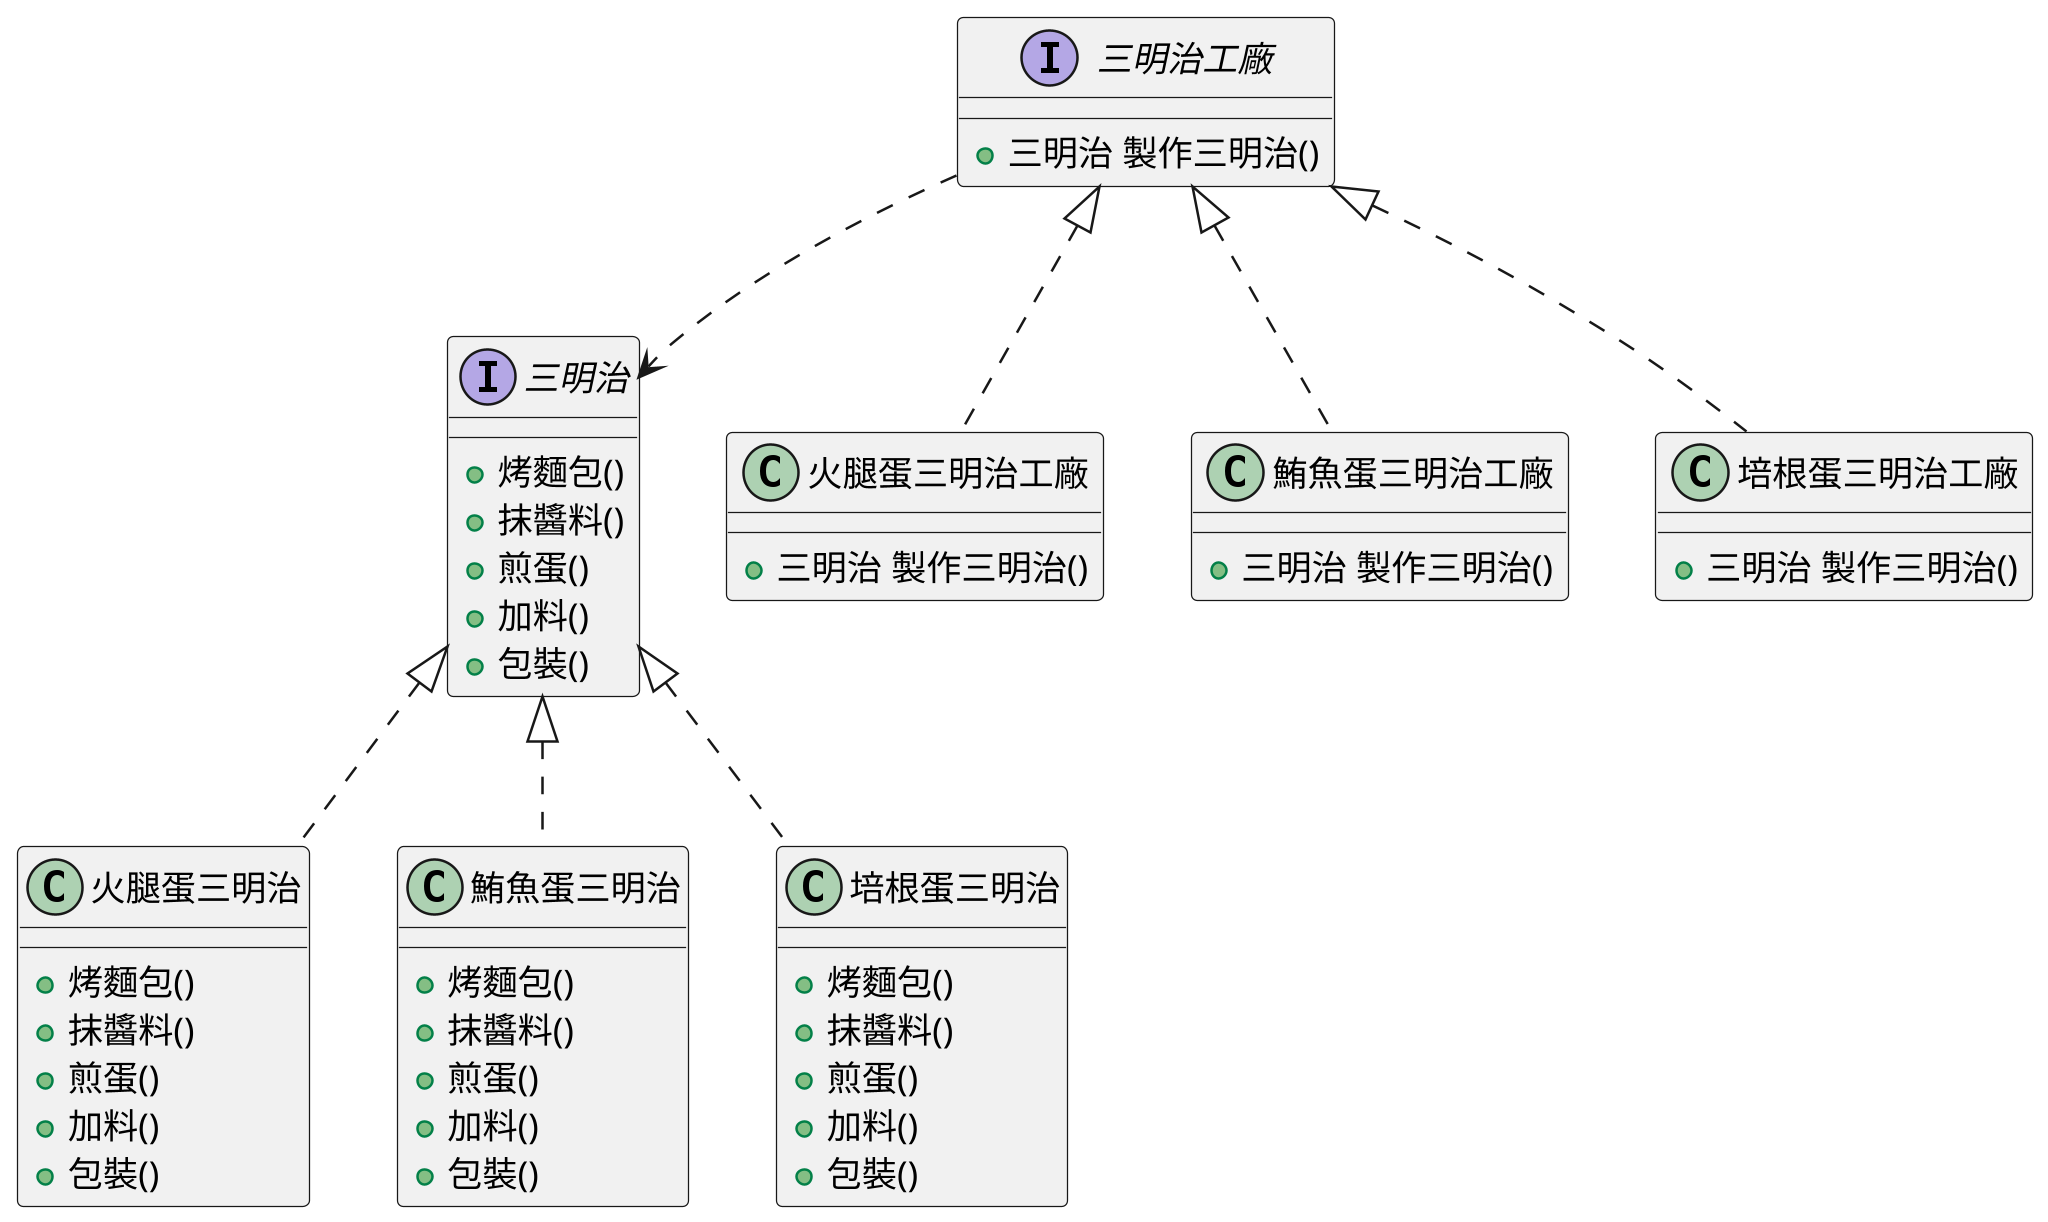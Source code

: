 @startuml

scale 2048*2048

skinparam defaultFontName "Noto Sans CJK TC Regular"

interface 三明治 {
	+ 烤麵包()
	+ 抹醬料()
	+ 煎蛋()
	+ 加料()
	+ 包裝()
}

class 火腿蛋三明治 {
	+ 烤麵包()
	+ 抹醬料()
	+ 煎蛋()
	+ 加料()
	+ 包裝()
}

class 鮪魚蛋三明治 {
	+ 烤麵包()
	+ 抹醬料()
	+ 煎蛋()
	+ 加料()
	+ 包裝()
}

class 培根蛋三明治 {
	+ 烤麵包()
	+ 抹醬料()
	+ 煎蛋()
	+ 加料()
	+ 包裝()
}

interface 三明治工廠 {
    + 三明治 製作三明治()
}

class 火腿蛋三明治工廠{
    + 三明治 製作三明治()
}

class 鮪魚蛋三明治工廠{
    + 三明治 製作三明治()
}

class 培根蛋三明治工廠{
    + 三明治 製作三明治()
}

三明治 <|.. 火腿蛋三明治
三明治 <|.. 鮪魚蛋三明治
三明治 <|.. 培根蛋三明治
三明治工廠 ..> 三明治
三明治工廠 <|.down. 火腿蛋三明治工廠
三明治工廠 <|.down. 鮪魚蛋三明治工廠
三明治工廠 <|.down. 培根蛋三明治工廠

@enduml
